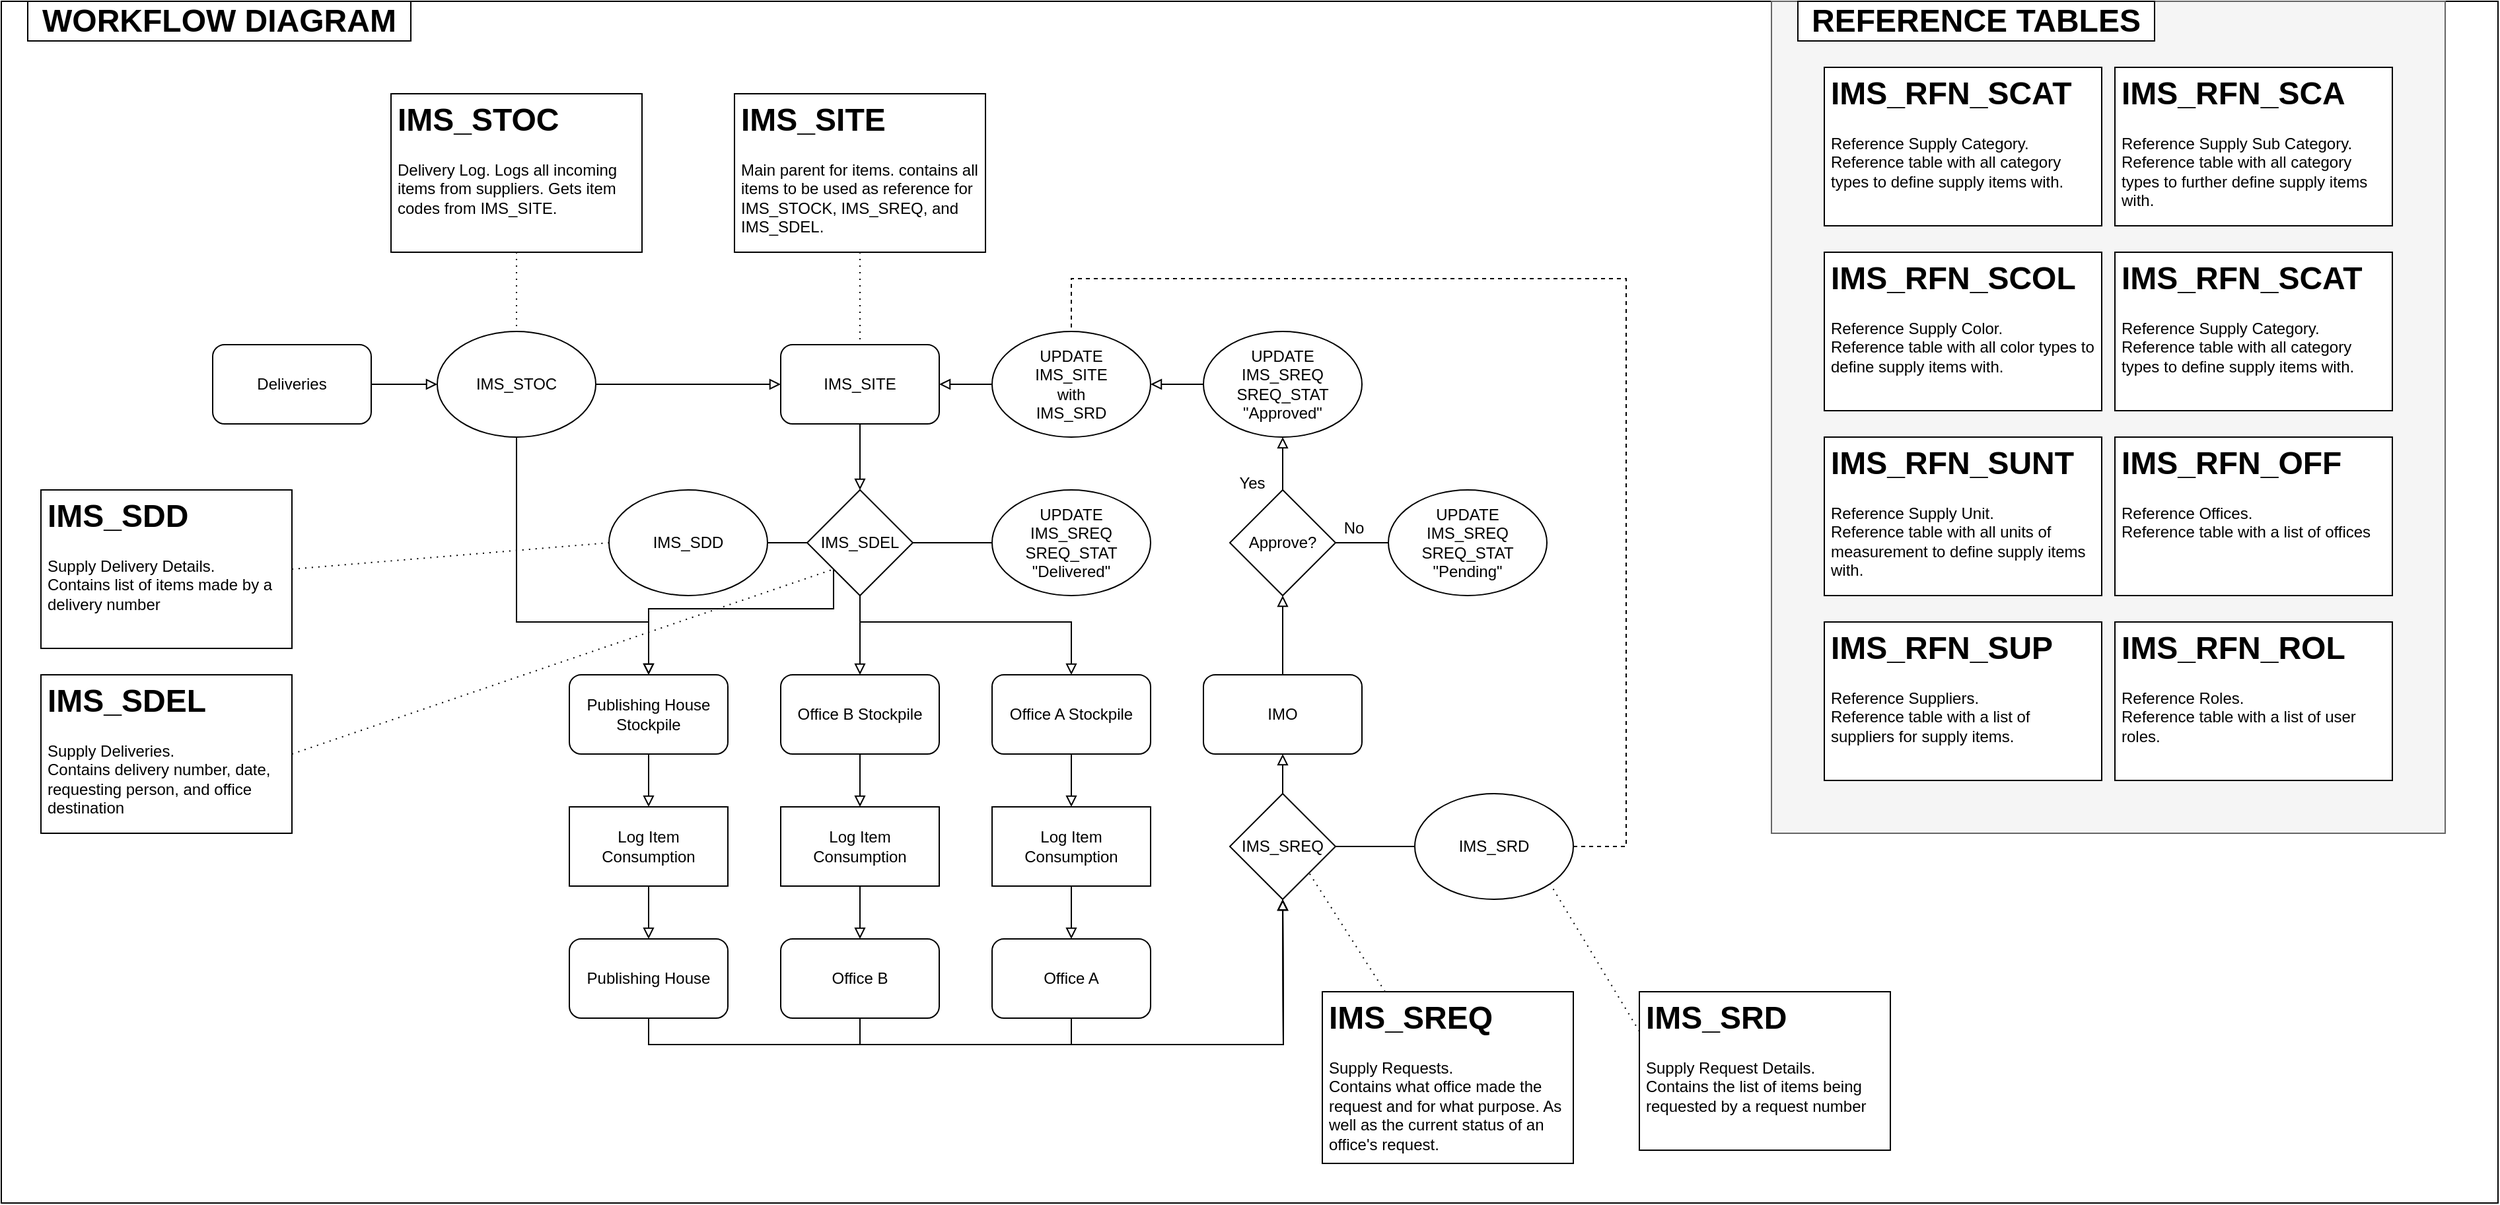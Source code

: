 <mxfile version="20.7.4" type="device"><diagram id="C5RBs43oDa-KdzZeNtuy" name="Page-1"><mxGraphModel dx="2140" dy="1945" grid="1" gridSize="10" guides="1" tooltips="1" connect="1" arrows="1" fold="1" page="1" pageScale="1" pageWidth="827" pageHeight="1169" math="0" shadow="0"><root><mxCell id="WIyWlLk6GJQsqaUBKTNV-0"/><mxCell id="WIyWlLk6GJQsqaUBKTNV-1" parent="WIyWlLk6GJQsqaUBKTNV-0"/><mxCell id="ha4GaQEr7bSxUqHNa5HY-114" value="" style="rounded=0;whiteSpace=wrap;html=1;strokeColor=default;fillColor=default;" parent="WIyWlLk6GJQsqaUBKTNV-1" vertex="1"><mxGeometry x="-90" y="-210" width="1890" height="910" as="geometry"/></mxCell><mxCell id="ha4GaQEr7bSxUqHNa5HY-126" value="" style="rounded=0;whiteSpace=wrap;html=1;strokeColor=#666666;strokeWidth=1;fontSize=24;fillColor=#f5f5f5;fontColor=#333333;" parent="WIyWlLk6GJQsqaUBKTNV-1" vertex="1"><mxGeometry x="1250" y="-210" width="510" height="630" as="geometry"/></mxCell><mxCell id="ha4GaQEr7bSxUqHNa5HY-62" style="edgeStyle=orthogonalEdgeStyle;rounded=0;orthogonalLoop=1;jettySize=auto;html=1;exitX=1;exitY=0.5;exitDx=0;exitDy=0;entryX=0;entryY=0.5;entryDx=0;entryDy=0;endArrow=block;endFill=0;" parent="WIyWlLk6GJQsqaUBKTNV-1" source="ha4GaQEr7bSxUqHNa5HY-8" target="ha4GaQEr7bSxUqHNa5HY-36" edge="1"><mxGeometry relative="1" as="geometry"/></mxCell><mxCell id="ha4GaQEr7bSxUqHNa5HY-8" value="Deliveries" style="rounded=1;whiteSpace=wrap;html=1;" parent="WIyWlLk6GJQsqaUBKTNV-1" vertex="1"><mxGeometry x="70" y="50" width="120" height="60" as="geometry"/></mxCell><mxCell id="ha4GaQEr7bSxUqHNa5HY-39" style="edgeStyle=orthogonalEdgeStyle;rounded=0;orthogonalLoop=1;jettySize=auto;html=1;exitX=0.5;exitY=1;exitDx=0;exitDy=0;entryX=0.5;entryY=0;entryDx=0;entryDy=0;endArrow=block;endFill=0;" parent="WIyWlLk6GJQsqaUBKTNV-1" source="ha4GaQEr7bSxUqHNa5HY-13" target="ha4GaQEr7bSxUqHNa5HY-33" edge="1"><mxGeometry relative="1" as="geometry"/></mxCell><mxCell id="ha4GaQEr7bSxUqHNa5HY-13" value="IMS_SITE" style="rounded=1;whiteSpace=wrap;html=1;" parent="WIyWlLk6GJQsqaUBKTNV-1" vertex="1"><mxGeometry x="500" y="50" width="120" height="60" as="geometry"/></mxCell><mxCell id="ha4GaQEr7bSxUqHNa5HY-20" style="edgeStyle=orthogonalEdgeStyle;rounded=0;orthogonalLoop=1;jettySize=auto;html=1;exitX=0.5;exitY=1;exitDx=0;exitDy=0;entryX=0.5;entryY=0;entryDx=0;entryDy=0;endArrow=block;endFill=0;" parent="WIyWlLk6GJQsqaUBKTNV-1" source="ha4GaQEr7bSxUqHNa5HY-15" target="ha4GaQEr7bSxUqHNa5HY-19" edge="1"><mxGeometry relative="1" as="geometry"/></mxCell><mxCell id="ha4GaQEr7bSxUqHNa5HY-15" value="Publishing House&lt;br&gt;Stockpile" style="rounded=1;whiteSpace=wrap;html=1;" parent="WIyWlLk6GJQsqaUBKTNV-1" vertex="1"><mxGeometry x="340" y="300" width="120" height="60" as="geometry"/></mxCell><mxCell id="ha4GaQEr7bSxUqHNa5HY-79" style="edgeStyle=orthogonalEdgeStyle;rounded=0;orthogonalLoop=1;jettySize=auto;html=1;exitX=0.5;exitY=0;exitDx=0;exitDy=0;entryX=0.5;entryY=1;entryDx=0;entryDy=0;endArrow=block;endFill=0;" parent="WIyWlLk6GJQsqaUBKTNV-1" source="ha4GaQEr7bSxUqHNa5HY-18" target="ha4GaQEr7bSxUqHNa5HY-80" edge="1"><mxGeometry relative="1" as="geometry"><mxPoint x="880" y="230" as="targetPoint"/></mxGeometry></mxCell><mxCell id="ha4GaQEr7bSxUqHNa5HY-18" value="IMO" style="rounded=1;whiteSpace=wrap;html=1;" parent="WIyWlLk6GJQsqaUBKTNV-1" vertex="1"><mxGeometry x="820" y="300" width="120" height="60" as="geometry"/></mxCell><mxCell id="ha4GaQEr7bSxUqHNa5HY-22" style="edgeStyle=orthogonalEdgeStyle;rounded=0;orthogonalLoop=1;jettySize=auto;html=1;exitX=0.5;exitY=1;exitDx=0;exitDy=0;entryX=0.5;entryY=0;entryDx=0;entryDy=0;endArrow=block;endFill=0;" parent="WIyWlLk6GJQsqaUBKTNV-1" source="ha4GaQEr7bSxUqHNa5HY-19" target="ha4GaQEr7bSxUqHNa5HY-21" edge="1"><mxGeometry relative="1" as="geometry"/></mxCell><mxCell id="ha4GaQEr7bSxUqHNa5HY-19" value="Log Item Consumption" style="rounded=0;whiteSpace=wrap;html=1;" parent="WIyWlLk6GJQsqaUBKTNV-1" vertex="1"><mxGeometry x="340" y="400" width="120" height="60" as="geometry"/></mxCell><mxCell id="ha4GaQEr7bSxUqHNa5HY-73" style="edgeStyle=orthogonalEdgeStyle;rounded=0;orthogonalLoop=1;jettySize=auto;html=1;exitX=0.5;exitY=1;exitDx=0;exitDy=0;entryX=0.5;entryY=1;entryDx=0;entryDy=0;endArrow=block;endFill=0;" parent="WIyWlLk6GJQsqaUBKTNV-1" source="ha4GaQEr7bSxUqHNa5HY-21" edge="1"><mxGeometry relative="1" as="geometry"><mxPoint x="880" y="470" as="targetPoint"/></mxGeometry></mxCell><mxCell id="ha4GaQEr7bSxUqHNa5HY-21" value="Publishing House" style="rounded=1;whiteSpace=wrap;html=1;" parent="WIyWlLk6GJQsqaUBKTNV-1" vertex="1"><mxGeometry x="340" y="500" width="120" height="60" as="geometry"/></mxCell><mxCell id="ha4GaQEr7bSxUqHNa5HY-30" style="edgeStyle=orthogonalEdgeStyle;rounded=0;orthogonalLoop=1;jettySize=auto;html=1;exitX=0.5;exitY=1;exitDx=0;exitDy=0;entryX=0.5;entryY=0;entryDx=0;entryDy=0;endArrow=block;endFill=0;" parent="WIyWlLk6GJQsqaUBKTNV-1" source="ha4GaQEr7bSxUqHNa5HY-23" target="ha4GaQEr7bSxUqHNa5HY-24" edge="1"><mxGeometry relative="1" as="geometry"/></mxCell><mxCell id="ha4GaQEr7bSxUqHNa5HY-23" value="Office B Stockpile" style="rounded=1;whiteSpace=wrap;html=1;" parent="WIyWlLk6GJQsqaUBKTNV-1" vertex="1"><mxGeometry x="500" y="300" width="120" height="60" as="geometry"/></mxCell><mxCell id="ha4GaQEr7bSxUqHNa5HY-29" style="edgeStyle=orthogonalEdgeStyle;rounded=0;orthogonalLoop=1;jettySize=auto;html=1;exitX=0.5;exitY=1;exitDx=0;exitDy=0;entryX=0.5;entryY=0;entryDx=0;entryDy=0;endArrow=block;endFill=0;" parent="WIyWlLk6GJQsqaUBKTNV-1" source="ha4GaQEr7bSxUqHNa5HY-24" target="ha4GaQEr7bSxUqHNa5HY-25" edge="1"><mxGeometry relative="1" as="geometry"/></mxCell><mxCell id="ha4GaQEr7bSxUqHNa5HY-24" value="Log Item Consumption" style="rounded=0;whiteSpace=wrap;html=1;" parent="WIyWlLk6GJQsqaUBKTNV-1" vertex="1"><mxGeometry x="500" y="400" width="120" height="60" as="geometry"/></mxCell><mxCell id="ha4GaQEr7bSxUqHNa5HY-72" style="edgeStyle=orthogonalEdgeStyle;rounded=0;orthogonalLoop=1;jettySize=auto;html=1;exitX=0.5;exitY=1;exitDx=0;exitDy=0;entryX=0.5;entryY=1;entryDx=0;entryDy=0;endArrow=block;endFill=0;" parent="WIyWlLk6GJQsqaUBKTNV-1" source="ha4GaQEr7bSxUqHNa5HY-25" edge="1"><mxGeometry relative="1" as="geometry"><mxPoint x="880" y="470" as="targetPoint"/></mxGeometry></mxCell><mxCell id="ha4GaQEr7bSxUqHNa5HY-25" value="Office B" style="rounded=1;whiteSpace=wrap;html=1;" parent="WIyWlLk6GJQsqaUBKTNV-1" vertex="1"><mxGeometry x="500" y="500" width="120" height="60" as="geometry"/></mxCell><mxCell id="ha4GaQEr7bSxUqHNa5HY-31" style="edgeStyle=orthogonalEdgeStyle;rounded=0;orthogonalLoop=1;jettySize=auto;html=1;exitX=0.5;exitY=1;exitDx=0;exitDy=0;entryX=0.5;entryY=0;entryDx=0;entryDy=0;endArrow=block;endFill=0;" parent="WIyWlLk6GJQsqaUBKTNV-1" source="ha4GaQEr7bSxUqHNa5HY-26" target="ha4GaQEr7bSxUqHNa5HY-27" edge="1"><mxGeometry relative="1" as="geometry"/></mxCell><mxCell id="ha4GaQEr7bSxUqHNa5HY-26" value="Office A Stockpile" style="rounded=1;whiteSpace=wrap;html=1;" parent="WIyWlLk6GJQsqaUBKTNV-1" vertex="1"><mxGeometry x="660" y="300" width="120" height="60" as="geometry"/></mxCell><mxCell id="ha4GaQEr7bSxUqHNa5HY-32" style="edgeStyle=orthogonalEdgeStyle;rounded=0;orthogonalLoop=1;jettySize=auto;html=1;exitX=0.5;exitY=1;exitDx=0;exitDy=0;entryX=0.5;entryY=0;entryDx=0;entryDy=0;endArrow=block;endFill=0;" parent="WIyWlLk6GJQsqaUBKTNV-1" source="ha4GaQEr7bSxUqHNa5HY-27" target="ha4GaQEr7bSxUqHNa5HY-28" edge="1"><mxGeometry relative="1" as="geometry"/></mxCell><mxCell id="ha4GaQEr7bSxUqHNa5HY-27" value="Log Item Consumption" style="rounded=0;whiteSpace=wrap;html=1;" parent="WIyWlLk6GJQsqaUBKTNV-1" vertex="1"><mxGeometry x="660" y="400" width="120" height="60" as="geometry"/></mxCell><mxCell id="ha4GaQEr7bSxUqHNa5HY-71" style="edgeStyle=orthogonalEdgeStyle;rounded=0;orthogonalLoop=1;jettySize=auto;html=1;exitX=0.5;exitY=1;exitDx=0;exitDy=0;entryX=0.5;entryY=1;entryDx=0;entryDy=0;endArrow=block;endFill=0;" parent="WIyWlLk6GJQsqaUBKTNV-1" source="ha4GaQEr7bSxUqHNa5HY-28" edge="1"><mxGeometry relative="1" as="geometry"><mxPoint x="880" y="470" as="targetPoint"/></mxGeometry></mxCell><mxCell id="ha4GaQEr7bSxUqHNa5HY-28" value="Office A" style="rounded=1;whiteSpace=wrap;html=1;" parent="WIyWlLk6GJQsqaUBKTNV-1" vertex="1"><mxGeometry x="660" y="500" width="120" height="60" as="geometry"/></mxCell><mxCell id="ha4GaQEr7bSxUqHNa5HY-41" style="edgeStyle=orthogonalEdgeStyle;rounded=0;orthogonalLoop=1;jettySize=auto;html=1;exitX=0.5;exitY=1;exitDx=0;exitDy=0;entryX=0.5;entryY=0;entryDx=0;entryDy=0;endArrow=block;endFill=0;" parent="WIyWlLk6GJQsqaUBKTNV-1" source="ha4GaQEr7bSxUqHNa5HY-33" target="ha4GaQEr7bSxUqHNa5HY-23" edge="1"><mxGeometry relative="1" as="geometry"/></mxCell><mxCell id="ha4GaQEr7bSxUqHNa5HY-42" style="edgeStyle=orthogonalEdgeStyle;rounded=0;orthogonalLoop=1;jettySize=auto;html=1;exitX=0.5;exitY=1;exitDx=0;exitDy=0;endArrow=block;endFill=0;" parent="WIyWlLk6GJQsqaUBKTNV-1" source="ha4GaQEr7bSxUqHNa5HY-33" target="ha4GaQEr7bSxUqHNa5HY-26" edge="1"><mxGeometry relative="1" as="geometry"><Array as="points"><mxPoint x="560" y="260"/><mxPoint x="720" y="260"/></Array></mxGeometry></mxCell><mxCell id="ha4GaQEr7bSxUqHNa5HY-95" style="edgeStyle=orthogonalEdgeStyle;rounded=0;orthogonalLoop=1;jettySize=auto;html=1;exitX=1;exitY=0.5;exitDx=0;exitDy=0;entryX=0;entryY=0.5;entryDx=0;entryDy=0;endArrow=none;endFill=0;" parent="WIyWlLk6GJQsqaUBKTNV-1" source="ha4GaQEr7bSxUqHNa5HY-33" target="ha4GaQEr7bSxUqHNa5HY-94" edge="1"><mxGeometry relative="1" as="geometry"/></mxCell><mxCell id="ha4GaQEr7bSxUqHNa5HY-97" style="edgeStyle=orthogonalEdgeStyle;rounded=0;orthogonalLoop=1;jettySize=auto;html=1;exitX=0;exitY=0.5;exitDx=0;exitDy=0;entryX=1;entryY=0.5;entryDx=0;entryDy=0;endArrow=none;endFill=0;" parent="WIyWlLk6GJQsqaUBKTNV-1" source="ha4GaQEr7bSxUqHNa5HY-33" target="ha4GaQEr7bSxUqHNa5HY-96" edge="1"><mxGeometry relative="1" as="geometry"/></mxCell><mxCell id="DoiTGq12cukU-N4-cVPX-1" style="edgeStyle=orthogonalEdgeStyle;rounded=0;orthogonalLoop=1;jettySize=auto;html=1;exitX=0;exitY=1;exitDx=0;exitDy=0;endArrow=block;endFill=0;" edge="1" parent="WIyWlLk6GJQsqaUBKTNV-1" source="ha4GaQEr7bSxUqHNa5HY-33"><mxGeometry relative="1" as="geometry"><mxPoint x="400" y="300" as="targetPoint"/><Array as="points"><mxPoint x="540" y="250"/><mxPoint x="400" y="250"/></Array></mxGeometry></mxCell><mxCell id="ha4GaQEr7bSxUqHNa5HY-33" value="IMS_SDEL" style="rhombus;whiteSpace=wrap;html=1;" parent="WIyWlLk6GJQsqaUBKTNV-1" vertex="1"><mxGeometry x="520" y="160" width="80" height="80" as="geometry"/></mxCell><mxCell id="ha4GaQEr7bSxUqHNa5HY-61" style="edgeStyle=orthogonalEdgeStyle;rounded=0;orthogonalLoop=1;jettySize=auto;html=1;exitX=0;exitY=0.5;exitDx=0;exitDy=0;entryX=1;entryY=0.5;entryDx=0;entryDy=0;endArrow=block;endFill=0;" parent="WIyWlLk6GJQsqaUBKTNV-1" source="ha4GaQEr7bSxUqHNa5HY-35" target="ha4GaQEr7bSxUqHNa5HY-13" edge="1"><mxGeometry relative="1" as="geometry"/></mxCell><mxCell id="ha4GaQEr7bSxUqHNa5HY-35" value="UPDATE&lt;br&gt;IMS_SITE&lt;br&gt;with&lt;br&gt;IMS_SRD" style="ellipse;whiteSpace=wrap;html=1;" parent="WIyWlLk6GJQsqaUBKTNV-1" vertex="1"><mxGeometry x="660" y="40" width="120" height="80" as="geometry"/></mxCell><mxCell id="ha4GaQEr7bSxUqHNa5HY-83" style="edgeStyle=orthogonalEdgeStyle;rounded=0;orthogonalLoop=1;jettySize=auto;html=1;exitX=1;exitY=0.5;exitDx=0;exitDy=0;entryX=0;entryY=0.5;entryDx=0;entryDy=0;endArrow=block;endFill=0;" parent="WIyWlLk6GJQsqaUBKTNV-1" source="ha4GaQEr7bSxUqHNa5HY-36" target="ha4GaQEr7bSxUqHNa5HY-13" edge="1"><mxGeometry relative="1" as="geometry"/></mxCell><mxCell id="ha4GaQEr7bSxUqHNa5HY-84" style="edgeStyle=orthogonalEdgeStyle;rounded=0;orthogonalLoop=1;jettySize=auto;html=1;exitX=0.5;exitY=1;exitDx=0;exitDy=0;entryX=0.5;entryY=0;entryDx=0;entryDy=0;endArrow=block;endFill=0;" parent="WIyWlLk6GJQsqaUBKTNV-1" source="ha4GaQEr7bSxUqHNa5HY-36" target="ha4GaQEr7bSxUqHNa5HY-15" edge="1"><mxGeometry relative="1" as="geometry"><Array as="points"><mxPoint x="300" y="260"/><mxPoint x="400" y="260"/></Array></mxGeometry></mxCell><mxCell id="ha4GaQEr7bSxUqHNa5HY-36" value="IMS_STOC" style="ellipse;whiteSpace=wrap;html=1;" parent="WIyWlLk6GJQsqaUBKTNV-1" vertex="1"><mxGeometry x="240" y="40" width="120" height="80" as="geometry"/></mxCell><mxCell id="ha4GaQEr7bSxUqHNa5HY-88" style="edgeStyle=orthogonalEdgeStyle;rounded=0;orthogonalLoop=1;jettySize=auto;html=1;exitX=1;exitY=0.5;exitDx=0;exitDy=0;entryX=0;entryY=0.5;entryDx=0;entryDy=0;endArrow=none;endFill=0;" parent="WIyWlLk6GJQsqaUBKTNV-1" source="ha4GaQEr7bSxUqHNa5HY-80" target="ha4GaQEr7bSxUqHNa5HY-87" edge="1"><mxGeometry relative="1" as="geometry"/></mxCell><mxCell id="ha4GaQEr7bSxUqHNa5HY-90" style="edgeStyle=orthogonalEdgeStyle;rounded=0;orthogonalLoop=1;jettySize=auto;html=1;exitX=0.5;exitY=0;exitDx=0;exitDy=0;entryX=0.5;entryY=1;entryDx=0;entryDy=0;endArrow=block;endFill=0;" parent="WIyWlLk6GJQsqaUBKTNV-1" source="ha4GaQEr7bSxUqHNa5HY-80" target="ha4GaQEr7bSxUqHNa5HY-89" edge="1"><mxGeometry relative="1" as="geometry"/></mxCell><mxCell id="ha4GaQEr7bSxUqHNa5HY-80" value="Approve?" style="rhombus;whiteSpace=wrap;html=1;" parent="WIyWlLk6GJQsqaUBKTNV-1" vertex="1"><mxGeometry x="840" y="160" width="80" height="80" as="geometry"/></mxCell><mxCell id="ha4GaQEr7bSxUqHNa5HY-91" style="edgeStyle=orthogonalEdgeStyle;rounded=0;orthogonalLoop=1;jettySize=auto;html=1;exitX=1;exitY=0.5;exitDx=0;exitDy=0;entryX=0.5;entryY=0;entryDx=0;entryDy=0;endArrow=none;endFill=0;dashed=1;" parent="WIyWlLk6GJQsqaUBKTNV-1" source="ha4GaQEr7bSxUqHNa5HY-85" target="ha4GaQEr7bSxUqHNa5HY-35" edge="1"><mxGeometry relative="1" as="geometry"><Array as="points"><mxPoint x="1140" y="430"/><mxPoint x="1140"/><mxPoint x="720"/></Array></mxGeometry></mxCell><mxCell id="ha4GaQEr7bSxUqHNa5HY-85" value="IMS_SRD" style="ellipse;whiteSpace=wrap;html=1;" parent="WIyWlLk6GJQsqaUBKTNV-1" vertex="1"><mxGeometry x="980" y="390" width="120" height="80" as="geometry"/></mxCell><mxCell id="ha4GaQEr7bSxUqHNa5HY-87" value="UPDATE&lt;br&gt;IMS_SREQ&lt;br&gt;SREQ_STAT&lt;br&gt;&quot;Pending&quot;" style="ellipse;whiteSpace=wrap;html=1;" parent="WIyWlLk6GJQsqaUBKTNV-1" vertex="1"><mxGeometry x="960" y="160" width="120" height="80" as="geometry"/></mxCell><mxCell id="ha4GaQEr7bSxUqHNa5HY-92" style="edgeStyle=orthogonalEdgeStyle;rounded=0;orthogonalLoop=1;jettySize=auto;html=1;exitX=0;exitY=0.5;exitDx=0;exitDy=0;entryX=1;entryY=0.5;entryDx=0;entryDy=0;endArrow=block;endFill=0;" parent="WIyWlLk6GJQsqaUBKTNV-1" source="ha4GaQEr7bSxUqHNa5HY-89" target="ha4GaQEr7bSxUqHNa5HY-35" edge="1"><mxGeometry relative="1" as="geometry"/></mxCell><mxCell id="ha4GaQEr7bSxUqHNa5HY-89" value="UPDATE&lt;br&gt;IMS_SREQ&lt;br&gt;SREQ_STAT&lt;br&gt;&quot;Approved&quot;" style="ellipse;whiteSpace=wrap;html=1;" parent="WIyWlLk6GJQsqaUBKTNV-1" vertex="1"><mxGeometry x="820" y="40" width="120" height="80" as="geometry"/></mxCell><mxCell id="ha4GaQEr7bSxUqHNa5HY-94" value="UPDATE&lt;br&gt;IMS_SREQ&lt;br&gt;SREQ_STAT&lt;br&gt;&quot;Delivered&quot;" style="ellipse;whiteSpace=wrap;html=1;" parent="WIyWlLk6GJQsqaUBKTNV-1" vertex="1"><mxGeometry x="660" y="160" width="120" height="80" as="geometry"/></mxCell><mxCell id="ha4GaQEr7bSxUqHNa5HY-96" value="IMS_SDD" style="ellipse;whiteSpace=wrap;html=1;" parent="WIyWlLk6GJQsqaUBKTNV-1" vertex="1"><mxGeometry x="370" y="160" width="120" height="80" as="geometry"/></mxCell><mxCell id="ha4GaQEr7bSxUqHNa5HY-104" style="edgeStyle=none;rounded=0;orthogonalLoop=1;jettySize=auto;html=1;exitX=0.5;exitY=1;exitDx=0;exitDy=0;entryX=0.5;entryY=0;entryDx=0;entryDy=0;dashed=1;dashPattern=1 4;endArrow=none;endFill=0;" parent="WIyWlLk6GJQsqaUBKTNV-1" source="ha4GaQEr7bSxUqHNa5HY-98" target="ha4GaQEr7bSxUqHNa5HY-13" edge="1"><mxGeometry relative="1" as="geometry"/></mxCell><mxCell id="ha4GaQEr7bSxUqHNa5HY-98" value="&lt;h1&gt;IMS_SITE&lt;/h1&gt;&lt;p&gt;Main parent for items. contains all items to be used as reference for IMS_STOCK, IMS_SREQ, and IMS_SDEL.&lt;/p&gt;" style="text;html=1;spacing=5;spacingTop=-20;whiteSpace=wrap;overflow=hidden;rounded=0;fillColor=default;strokeColor=default;" parent="WIyWlLk6GJQsqaUBKTNV-1" vertex="1"><mxGeometry x="465" y="-140" width="190" height="120" as="geometry"/></mxCell><mxCell id="ha4GaQEr7bSxUqHNa5HY-105" style="edgeStyle=none;rounded=0;orthogonalLoop=1;jettySize=auto;html=1;exitX=0.5;exitY=1;exitDx=0;exitDy=0;entryX=0.5;entryY=0;entryDx=0;entryDy=0;dashed=1;dashPattern=1 4;endArrow=none;endFill=0;" parent="WIyWlLk6GJQsqaUBKTNV-1" source="ha4GaQEr7bSxUqHNa5HY-100" target="ha4GaQEr7bSxUqHNa5HY-36" edge="1"><mxGeometry relative="1" as="geometry"/></mxCell><mxCell id="ha4GaQEr7bSxUqHNa5HY-100" value="&lt;h1&gt;IMS_STOC&lt;/h1&gt;&lt;p&gt;Delivery Log. Logs all incoming items from suppliers. Gets item codes from IMS_SITE.&lt;/p&gt;" style="text;html=1;spacing=5;spacingTop=-20;whiteSpace=wrap;overflow=hidden;rounded=0;fillColor=default;strokeColor=default;" parent="WIyWlLk6GJQsqaUBKTNV-1" vertex="1"><mxGeometry x="205" y="-140" width="190" height="120" as="geometry"/></mxCell><mxCell id="ha4GaQEr7bSxUqHNa5HY-103" style="rounded=0;orthogonalLoop=1;jettySize=auto;html=1;exitX=1;exitY=0.5;exitDx=0;exitDy=0;entryX=0;entryY=0.5;entryDx=0;entryDy=0;endArrow=none;endFill=0;dashed=1;dashPattern=1 4;" parent="WIyWlLk6GJQsqaUBKTNV-1" source="ha4GaQEr7bSxUqHNa5HY-102" target="ha4GaQEr7bSxUqHNa5HY-96" edge="1"><mxGeometry relative="1" as="geometry"/></mxCell><mxCell id="ha4GaQEr7bSxUqHNa5HY-102" value="&lt;h1&gt;IMS_SDD&lt;/h1&gt;&lt;p&gt;Supply Delivery Details.&lt;br&gt;Contains list of items made by a delivery number&lt;/p&gt;" style="text;html=1;spacing=5;spacingTop=-20;whiteSpace=wrap;overflow=hidden;rounded=0;fillColor=default;strokeColor=default;" parent="WIyWlLk6GJQsqaUBKTNV-1" vertex="1"><mxGeometry x="-60" y="160" width="190" height="120" as="geometry"/></mxCell><mxCell id="ha4GaQEr7bSxUqHNa5HY-107" style="edgeStyle=none;rounded=0;orthogonalLoop=1;jettySize=auto;html=1;exitX=1;exitY=0.5;exitDx=0;exitDy=0;entryX=0;entryY=1;entryDx=0;entryDy=0;dashed=1;dashPattern=1 4;endArrow=none;endFill=0;" parent="WIyWlLk6GJQsqaUBKTNV-1" source="ha4GaQEr7bSxUqHNa5HY-106" target="ha4GaQEr7bSxUqHNa5HY-33" edge="1"><mxGeometry relative="1" as="geometry"/></mxCell><mxCell id="ha4GaQEr7bSxUqHNa5HY-106" value="&lt;h1&gt;IMS_SDEL&lt;/h1&gt;&lt;p&gt;Supply Deliveries.&lt;br&gt;Contains delivery number, date, requesting person, and office destination&amp;nbsp;&lt;/p&gt;" style="text;html=1;spacing=5;spacingTop=-20;whiteSpace=wrap;overflow=hidden;rounded=0;fillColor=default;strokeColor=default;" parent="WIyWlLk6GJQsqaUBKTNV-1" vertex="1"><mxGeometry x="-60" y="300" width="190" height="120" as="geometry"/></mxCell><mxCell id="ha4GaQEr7bSxUqHNa5HY-112" style="edgeStyle=none;rounded=0;orthogonalLoop=1;jettySize=auto;html=1;exitX=0.25;exitY=0;exitDx=0;exitDy=0;entryX=1;entryY=1;entryDx=0;entryDy=0;dashed=1;dashPattern=1 4;endArrow=none;endFill=0;" parent="WIyWlLk6GJQsqaUBKTNV-1" source="ha4GaQEr7bSxUqHNa5HY-108" target="ha4GaQEr7bSxUqHNa5HY-132" edge="1"><mxGeometry relative="1" as="geometry"><mxPoint x="922.426" y="458.284" as="targetPoint"/></mxGeometry></mxCell><mxCell id="ha4GaQEr7bSxUqHNa5HY-108" value="&lt;h1&gt;IMS_SREQ&lt;/h1&gt;&lt;p&gt;Supply Requests.&lt;br&gt;Contains what office made the request and for what purpose. As well as the current status of an office's request.&lt;/p&gt;" style="text;html=1;spacing=5;spacingTop=-20;whiteSpace=wrap;overflow=hidden;rounded=0;fillColor=default;strokeColor=default;" parent="WIyWlLk6GJQsqaUBKTNV-1" vertex="1"><mxGeometry x="910" y="540" width="190" height="130" as="geometry"/></mxCell><mxCell id="ha4GaQEr7bSxUqHNa5HY-113" style="edgeStyle=none;rounded=0;orthogonalLoop=1;jettySize=auto;html=1;exitX=0;exitY=0.25;exitDx=0;exitDy=0;entryX=1;entryY=1;entryDx=0;entryDy=0;dashed=1;dashPattern=1 4;endArrow=none;endFill=0;" parent="WIyWlLk6GJQsqaUBKTNV-1" source="ha4GaQEr7bSxUqHNa5HY-110" target="ha4GaQEr7bSxUqHNa5HY-85" edge="1"><mxGeometry relative="1" as="geometry"/></mxCell><mxCell id="ha4GaQEr7bSxUqHNa5HY-110" value="&lt;h1&gt;IMS_SRD&lt;/h1&gt;&lt;p&gt;Supply Request Details.&lt;br&gt;Contains the list of items being requested by a request number&lt;/p&gt;" style="text;html=1;spacing=5;spacingTop=-20;whiteSpace=wrap;overflow=hidden;rounded=0;fillColor=default;strokeColor=default;" parent="WIyWlLk6GJQsqaUBKTNV-1" vertex="1"><mxGeometry x="1150" y="540" width="190" height="120" as="geometry"/></mxCell><mxCell id="ha4GaQEr7bSxUqHNa5HY-117" value="&lt;h1&gt;IMS_RFN_SCOL&lt;/h1&gt;&lt;p&gt;Reference Supply Color.&lt;br&gt;Reference table with all color types to define supply items with.&lt;/p&gt;" style="text;html=1;spacing=5;spacingTop=-20;whiteSpace=wrap;overflow=hidden;rounded=0;fillColor=#FFFFFF;strokeColor=default;" parent="WIyWlLk6GJQsqaUBKTNV-1" vertex="1"><mxGeometry x="1290" y="-20" width="210" height="120" as="geometry"/></mxCell><mxCell id="ha4GaQEr7bSxUqHNa5HY-118" value="&lt;h1&gt;IMS_RFN_SCAT&lt;/h1&gt;&lt;p&gt;Reference Supply Category.&lt;br&gt;Reference table with all category types to define supply items with.&lt;/p&gt;" style="text;html=1;spacing=5;spacingTop=-20;whiteSpace=wrap;overflow=hidden;rounded=0;fillColor=#FFFFFF;strokeColor=default;" parent="WIyWlLk6GJQsqaUBKTNV-1" vertex="1"><mxGeometry x="1510" y="-20" width="210" height="120" as="geometry"/></mxCell><mxCell id="ha4GaQEr7bSxUqHNa5HY-119" value="&lt;h1&gt;IMS_RFN_SCA&lt;/h1&gt;&lt;p&gt;Reference Supply Sub Category.&lt;br&gt;Reference table with all category types to further define supply items with.&lt;/p&gt;" style="text;html=1;spacing=5;spacingTop=-20;whiteSpace=wrap;overflow=hidden;rounded=0;fillColor=#FFFFFF;strokeColor=default;" parent="WIyWlLk6GJQsqaUBKTNV-1" vertex="1"><mxGeometry x="1510" y="-160" width="210" height="120" as="geometry"/></mxCell><mxCell id="ha4GaQEr7bSxUqHNa5HY-120" value="&lt;h1&gt;IMS_RFN_SCAT&lt;/h1&gt;&lt;p&gt;Reference Supply Category.&lt;br&gt;Reference table with all category types to define supply items with.&lt;/p&gt;" style="text;html=1;spacing=5;spacingTop=-20;whiteSpace=wrap;overflow=hidden;rounded=0;fillColor=#FFFFFF;strokeColor=default;" parent="WIyWlLk6GJQsqaUBKTNV-1" vertex="1"><mxGeometry x="1290" y="-160" width="210" height="120" as="geometry"/></mxCell><mxCell id="ha4GaQEr7bSxUqHNa5HY-121" value="&lt;h1&gt;IMS_RFN_SUNT&lt;/h1&gt;&lt;p&gt;Reference Supply Unit.&lt;br&gt;Reference table with all units of measurement to define supply items with.&lt;/p&gt;" style="text;html=1;spacing=5;spacingTop=-20;whiteSpace=wrap;overflow=hidden;rounded=0;fillColor=#FFFFFF;strokeColor=default;" parent="WIyWlLk6GJQsqaUBKTNV-1" vertex="1"><mxGeometry x="1290" y="120" width="210" height="120" as="geometry"/></mxCell><mxCell id="ha4GaQEr7bSxUqHNa5HY-122" value="&lt;h1&gt;IMS_RFN_OFF&lt;/h1&gt;&lt;p&gt;Reference Offices.&lt;br&gt;Reference table with a list of offices&lt;/p&gt;" style="text;html=1;spacing=5;spacingTop=-20;whiteSpace=wrap;overflow=hidden;rounded=0;fillColor=#FFFFFF;strokeColor=default;" parent="WIyWlLk6GJQsqaUBKTNV-1" vertex="1"><mxGeometry x="1510" y="120" width="210" height="120" as="geometry"/></mxCell><mxCell id="ha4GaQEr7bSxUqHNa5HY-123" value="&lt;h1&gt;IMS_RFN_SUP&lt;/h1&gt;&lt;p&gt;Reference Suppliers.&lt;br&gt;Reference table with a list of suppliers for supply items.&lt;/p&gt;" style="text;html=1;spacing=5;spacingTop=-20;whiteSpace=wrap;overflow=hidden;rounded=0;fillColor=#FFFFFF;strokeColor=default;" parent="WIyWlLk6GJQsqaUBKTNV-1" vertex="1"><mxGeometry x="1290" y="260" width="210" height="120" as="geometry"/></mxCell><mxCell id="ha4GaQEr7bSxUqHNa5HY-124" value="&lt;h1&gt;IMS_RFN_ROL&lt;/h1&gt;&lt;p&gt;Reference Roles.&lt;br&gt;Reference table with a list of user roles.&lt;/p&gt;" style="text;html=1;spacing=5;spacingTop=-20;whiteSpace=wrap;overflow=hidden;rounded=0;fillColor=#FFFFFF;strokeColor=default;" parent="WIyWlLk6GJQsqaUBKTNV-1" vertex="1"><mxGeometry x="1510" y="260" width="210" height="120" as="geometry"/></mxCell><mxCell id="ha4GaQEr7bSxUqHNa5HY-125" value="REFERENCE TABLES" style="text;html=1;strokeColor=default;fillColor=default;align=center;verticalAlign=middle;whiteSpace=wrap;rounded=0;strokeWidth=1;fontSize=24;fontStyle=1" parent="WIyWlLk6GJQsqaUBKTNV-1" vertex="1"><mxGeometry x="1270" y="-210" width="270" height="30" as="geometry"/></mxCell><mxCell id="ha4GaQEr7bSxUqHNa5HY-128" value="WORKFLOW DIAGRAM" style="text;html=1;strokeColor=default;fillColor=none;align=center;verticalAlign=middle;whiteSpace=wrap;rounded=0;strokeWidth=1;fontSize=24;fontStyle=1" parent="WIyWlLk6GJQsqaUBKTNV-1" vertex="1"><mxGeometry x="-70" y="-210" width="290" height="30" as="geometry"/></mxCell><mxCell id="ha4GaQEr7bSxUqHNa5HY-129" value="Yes" style="text;html=1;strokeColor=none;fillColor=none;align=center;verticalAlign=middle;whiteSpace=wrap;rounded=0;strokeWidth=1;fontSize=12;" parent="WIyWlLk6GJQsqaUBKTNV-1" vertex="1"><mxGeometry x="827" y="140" width="60" height="30" as="geometry"/></mxCell><mxCell id="ha4GaQEr7bSxUqHNa5HY-130" value="No" style="text;html=1;strokeColor=none;fillColor=none;align=center;verticalAlign=middle;whiteSpace=wrap;rounded=0;strokeWidth=1;fontSize=12;" parent="WIyWlLk6GJQsqaUBKTNV-1" vertex="1"><mxGeometry x="904" y="174" width="60" height="30" as="geometry"/></mxCell><mxCell id="ha4GaQEr7bSxUqHNa5HY-137" style="edgeStyle=none;rounded=0;orthogonalLoop=1;jettySize=auto;html=1;exitX=1;exitY=0.5;exitDx=0;exitDy=0;entryX=0;entryY=0.5;entryDx=0;entryDy=0;fontSize=12;endArrow=none;endFill=0;" parent="WIyWlLk6GJQsqaUBKTNV-1" source="ha4GaQEr7bSxUqHNa5HY-132" target="ha4GaQEr7bSxUqHNa5HY-85" edge="1"><mxGeometry relative="1" as="geometry"/></mxCell><mxCell id="ha4GaQEr7bSxUqHNa5HY-138" style="edgeStyle=none;rounded=0;orthogonalLoop=1;jettySize=auto;html=1;exitX=0.5;exitY=0;exitDx=0;exitDy=0;entryX=0.5;entryY=1;entryDx=0;entryDy=0;fontSize=12;endArrow=block;endFill=0;" parent="WIyWlLk6GJQsqaUBKTNV-1" source="ha4GaQEr7bSxUqHNa5HY-132" target="ha4GaQEr7bSxUqHNa5HY-18" edge="1"><mxGeometry relative="1" as="geometry"/></mxCell><mxCell id="ha4GaQEr7bSxUqHNa5HY-132" value="IMS_SREQ" style="rhombus;whiteSpace=wrap;html=1;strokeColor=default;strokeWidth=1;fontSize=12;fillColor=default;" parent="WIyWlLk6GJQsqaUBKTNV-1" vertex="1"><mxGeometry x="840" y="390" width="80" height="80" as="geometry"/></mxCell></root></mxGraphModel></diagram></mxfile>